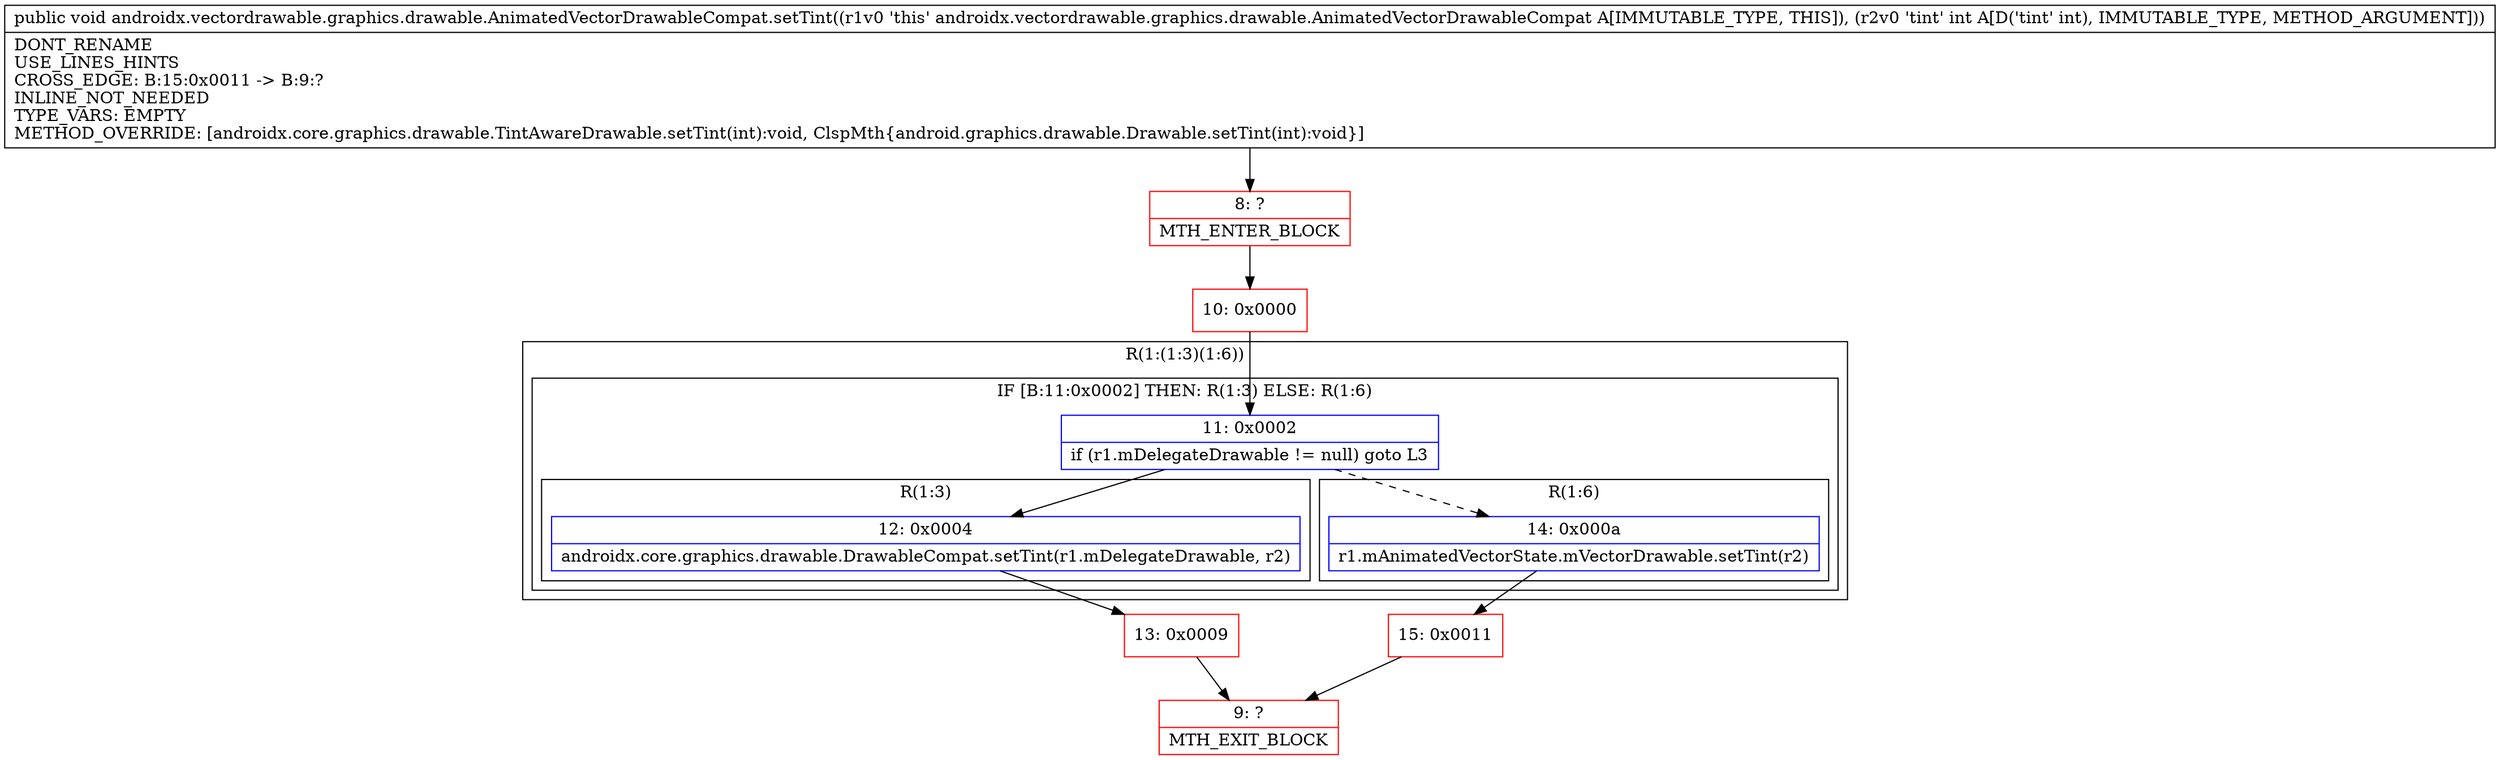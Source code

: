digraph "CFG forandroidx.vectordrawable.graphics.drawable.AnimatedVectorDrawableCompat.setTint(I)V" {
subgraph cluster_Region_1249470539 {
label = "R(1:(1:3)(1:6))";
node [shape=record,color=blue];
subgraph cluster_IfRegion_1873996845 {
label = "IF [B:11:0x0002] THEN: R(1:3) ELSE: R(1:6)";
node [shape=record,color=blue];
Node_11 [shape=record,label="{11\:\ 0x0002|if (r1.mDelegateDrawable != null) goto L3\l}"];
subgraph cluster_Region_856004839 {
label = "R(1:3)";
node [shape=record,color=blue];
Node_12 [shape=record,label="{12\:\ 0x0004|androidx.core.graphics.drawable.DrawableCompat.setTint(r1.mDelegateDrawable, r2)\l}"];
}
subgraph cluster_Region_921130324 {
label = "R(1:6)";
node [shape=record,color=blue];
Node_14 [shape=record,label="{14\:\ 0x000a|r1.mAnimatedVectorState.mVectorDrawable.setTint(r2)\l}"];
}
}
}
Node_8 [shape=record,color=red,label="{8\:\ ?|MTH_ENTER_BLOCK\l}"];
Node_10 [shape=record,color=red,label="{10\:\ 0x0000}"];
Node_13 [shape=record,color=red,label="{13\:\ 0x0009}"];
Node_9 [shape=record,color=red,label="{9\:\ ?|MTH_EXIT_BLOCK\l}"];
Node_15 [shape=record,color=red,label="{15\:\ 0x0011}"];
MethodNode[shape=record,label="{public void androidx.vectordrawable.graphics.drawable.AnimatedVectorDrawableCompat.setTint((r1v0 'this' androidx.vectordrawable.graphics.drawable.AnimatedVectorDrawableCompat A[IMMUTABLE_TYPE, THIS]), (r2v0 'tint' int A[D('tint' int), IMMUTABLE_TYPE, METHOD_ARGUMENT]))  | DONT_RENAME\lUSE_LINES_HINTS\lCROSS_EDGE: B:15:0x0011 \-\> B:9:?\lINLINE_NOT_NEEDED\lTYPE_VARS: EMPTY\lMETHOD_OVERRIDE: [androidx.core.graphics.drawable.TintAwareDrawable.setTint(int):void, ClspMth\{android.graphics.drawable.Drawable.setTint(int):void\}]\l}"];
MethodNode -> Node_8;Node_11 -> Node_12;
Node_11 -> Node_14[style=dashed];
Node_12 -> Node_13;
Node_14 -> Node_15;
Node_8 -> Node_10;
Node_10 -> Node_11;
Node_13 -> Node_9;
Node_15 -> Node_9;
}

